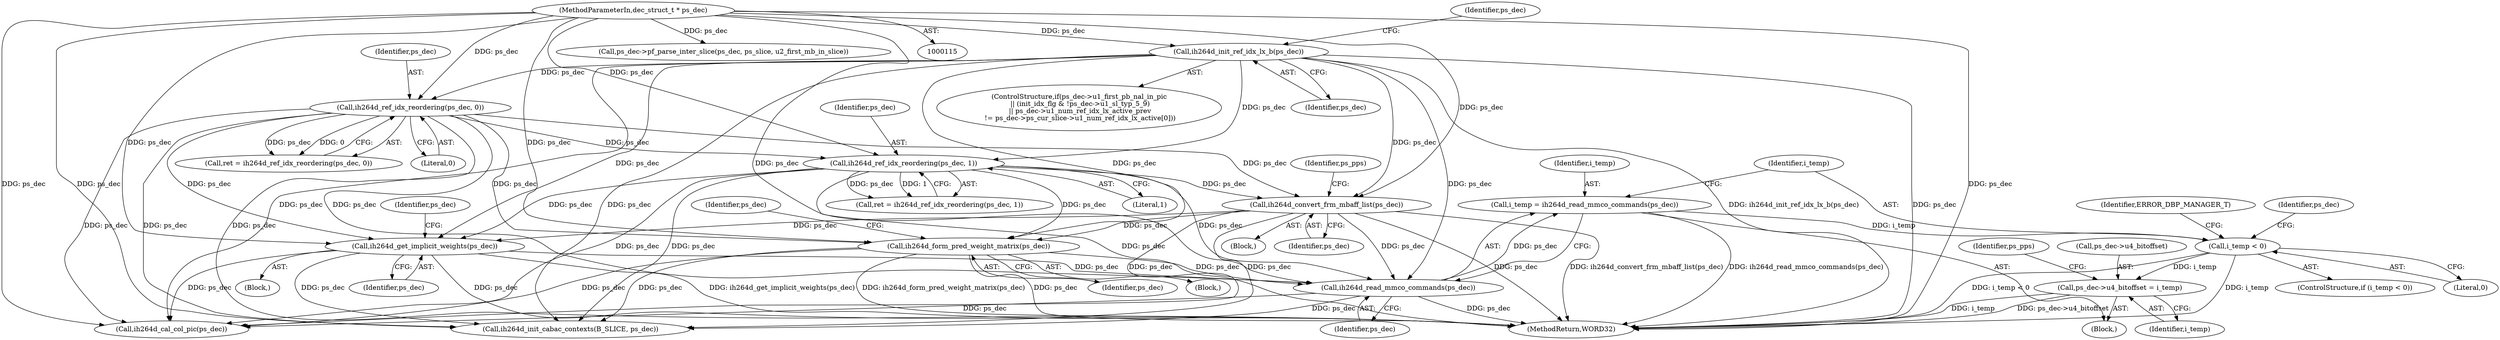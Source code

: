 digraph "0_Android_943323f1d9d3dd5c2634deb26cbe72343ca6b3db_0@pointer" {
"1000929" [label="(Call,ps_dec->u4_bitoffset = i_temp)"];
"1000923" [label="(Call,i_temp < 0)"];
"1000918" [label="(Call,i_temp = ih264d_read_mmco_commands(ps_dec))"];
"1000920" [label="(Call,ih264d_read_mmco_commands(ps_dec))"];
"1000454" [label="(Call,ih264d_ref_idx_reordering(ps_dec, 1))"];
"1000404" [label="(Call,ih264d_ref_idx_reordering(ps_dec, 0))"];
"1000352" [label="(Call,ih264d_init_ref_idx_lx_b(ps_dec))"];
"1000116" [label="(MethodParameterIn,dec_struct_t * ps_dec)"];
"1000882" [label="(Call,ih264d_get_implicit_weights(ps_dec))"];
"1000833" [label="(Call,ih264d_convert_frm_mbaff_list(ps_dec))"];
"1000853" [label="(Call,ih264d_form_pred_weight_matrix(ps_dec))"];
"1000854" [label="(Identifier,ps_dec)"];
"1000922" [label="(ControlStructure,if (i_temp < 0))"];
"1000452" [label="(Call,ret = ih264d_ref_idx_reordering(ps_dec, 1))"];
"1000857" [label="(Identifier,ps_dec)"];
"1000930" [label="(Call,ps_dec->u4_bitoffset)"];
"1000923" [label="(Call,i_temp < 0)"];
"1000882" [label="(Call,ih264d_get_implicit_weights(ps_dec))"];
"1000925" [label="(Literal,0)"];
"1000116" [label="(MethodParameterIn,dec_struct_t * ps_dec)"];
"1000945" [label="(Identifier,ps_pps)"];
"1000883" [label="(Identifier,ps_dec)"];
"1000404" [label="(Call,ih264d_ref_idx_reordering(ps_dec, 0))"];
"1000353" [label="(Identifier,ps_dec)"];
"1000869" [label="(Block,)"];
"1000454" [label="(Call,ih264d_ref_idx_reordering(ps_dec, 1))"];
"1000402" [label="(Call,ret = ih264d_ref_idx_reordering(ps_dec, 0))"];
"1000834" [label="(Identifier,ps_dec)"];
"1001235" [label="(MethodReturn,WORD32)"];
"1000933" [label="(Identifier,i_temp)"];
"1001223" [label="(Call,ps_dec->pf_parse_inter_slice(ps_dec, ps_slice, u2_first_mb_in_slice))"];
"1001150" [label="(Call,ih264d_init_cabac_contexts(B_SLICE, ps_dec))"];
"1000924" [label="(Identifier,i_temp)"];
"1000895" [label="(Identifier,ps_dec)"];
"1000329" [label="(ControlStructure,if(ps_dec->u1_first_pb_nal_in_pic\n || (init_idx_flg & !ps_dec->u1_sl_typ_5_9)\n || ps_dec->u1_num_ref_idx_lx_active_prev\n != ps_dec->ps_cur_slice->u1_num_ref_idx_lx_active[0]))"];
"1000456" [label="(Literal,1)"];
"1000841" [label="(Block,)"];
"1000838" [label="(Identifier,ps_pps)"];
"1000929" [label="(Call,ps_dec->u4_bitoffset = i_temp)"];
"1000918" [label="(Call,i_temp = ih264d_read_mmco_commands(ps_dec))"];
"1000833" [label="(Call,ih264d_convert_frm_mbaff_list(ps_dec))"];
"1001203" [label="(Call,ih264d_cal_col_pic(ps_dec))"];
"1000405" [label="(Identifier,ps_dec)"];
"1000919" [label="(Identifier,i_temp)"];
"1000928" [label="(Identifier,ERROR_DBP_MANAGER_T)"];
"1000406" [label="(Literal,0)"];
"1000455" [label="(Identifier,ps_dec)"];
"1000920" [label="(Call,ih264d_read_mmco_commands(ps_dec))"];
"1000352" [label="(Call,ih264d_init_ref_idx_lx_b(ps_dec))"];
"1000357" [label="(Identifier,ps_dec)"];
"1000921" [label="(Identifier,ps_dec)"];
"1000832" [label="(Block,)"];
"1000931" [label="(Identifier,ps_dec)"];
"1000917" [label="(Block,)"];
"1000853" [label="(Call,ih264d_form_pred_weight_matrix(ps_dec))"];
"1000929" -> "1000917"  [label="AST: "];
"1000929" -> "1000933"  [label="CFG: "];
"1000930" -> "1000929"  [label="AST: "];
"1000933" -> "1000929"  [label="AST: "];
"1000945" -> "1000929"  [label="CFG: "];
"1000929" -> "1001235"  [label="DDG: i_temp"];
"1000929" -> "1001235"  [label="DDG: ps_dec->u4_bitoffset"];
"1000923" -> "1000929"  [label="DDG: i_temp"];
"1000923" -> "1000922"  [label="AST: "];
"1000923" -> "1000925"  [label="CFG: "];
"1000924" -> "1000923"  [label="AST: "];
"1000925" -> "1000923"  [label="AST: "];
"1000928" -> "1000923"  [label="CFG: "];
"1000931" -> "1000923"  [label="CFG: "];
"1000923" -> "1001235"  [label="DDG: i_temp < 0"];
"1000923" -> "1001235"  [label="DDG: i_temp"];
"1000918" -> "1000923"  [label="DDG: i_temp"];
"1000918" -> "1000917"  [label="AST: "];
"1000918" -> "1000920"  [label="CFG: "];
"1000919" -> "1000918"  [label="AST: "];
"1000920" -> "1000918"  [label="AST: "];
"1000924" -> "1000918"  [label="CFG: "];
"1000918" -> "1001235"  [label="DDG: ih264d_read_mmco_commands(ps_dec)"];
"1000920" -> "1000918"  [label="DDG: ps_dec"];
"1000920" -> "1000921"  [label="CFG: "];
"1000921" -> "1000920"  [label="AST: "];
"1000920" -> "1001235"  [label="DDG: ps_dec"];
"1000454" -> "1000920"  [label="DDG: ps_dec"];
"1000882" -> "1000920"  [label="DDG: ps_dec"];
"1000352" -> "1000920"  [label="DDG: ps_dec"];
"1000853" -> "1000920"  [label="DDG: ps_dec"];
"1000404" -> "1000920"  [label="DDG: ps_dec"];
"1000833" -> "1000920"  [label="DDG: ps_dec"];
"1000116" -> "1000920"  [label="DDG: ps_dec"];
"1000920" -> "1001150"  [label="DDG: ps_dec"];
"1000920" -> "1001203"  [label="DDG: ps_dec"];
"1000454" -> "1000452"  [label="AST: "];
"1000454" -> "1000456"  [label="CFG: "];
"1000455" -> "1000454"  [label="AST: "];
"1000456" -> "1000454"  [label="AST: "];
"1000452" -> "1000454"  [label="CFG: "];
"1000454" -> "1001235"  [label="DDG: ps_dec"];
"1000454" -> "1000452"  [label="DDG: ps_dec"];
"1000454" -> "1000452"  [label="DDG: 1"];
"1000404" -> "1000454"  [label="DDG: ps_dec"];
"1000352" -> "1000454"  [label="DDG: ps_dec"];
"1000116" -> "1000454"  [label="DDG: ps_dec"];
"1000454" -> "1000833"  [label="DDG: ps_dec"];
"1000454" -> "1000853"  [label="DDG: ps_dec"];
"1000454" -> "1000882"  [label="DDG: ps_dec"];
"1000454" -> "1001150"  [label="DDG: ps_dec"];
"1000454" -> "1001203"  [label="DDG: ps_dec"];
"1000404" -> "1000402"  [label="AST: "];
"1000404" -> "1000406"  [label="CFG: "];
"1000405" -> "1000404"  [label="AST: "];
"1000406" -> "1000404"  [label="AST: "];
"1000402" -> "1000404"  [label="CFG: "];
"1000404" -> "1001235"  [label="DDG: ps_dec"];
"1000404" -> "1000402"  [label="DDG: ps_dec"];
"1000404" -> "1000402"  [label="DDG: 0"];
"1000352" -> "1000404"  [label="DDG: ps_dec"];
"1000116" -> "1000404"  [label="DDG: ps_dec"];
"1000404" -> "1000833"  [label="DDG: ps_dec"];
"1000404" -> "1000853"  [label="DDG: ps_dec"];
"1000404" -> "1000882"  [label="DDG: ps_dec"];
"1000404" -> "1001150"  [label="DDG: ps_dec"];
"1000404" -> "1001203"  [label="DDG: ps_dec"];
"1000352" -> "1000329"  [label="AST: "];
"1000352" -> "1000353"  [label="CFG: "];
"1000353" -> "1000352"  [label="AST: "];
"1000357" -> "1000352"  [label="CFG: "];
"1000352" -> "1001235"  [label="DDG: ps_dec"];
"1000352" -> "1001235"  [label="DDG: ih264d_init_ref_idx_lx_b(ps_dec)"];
"1000116" -> "1000352"  [label="DDG: ps_dec"];
"1000352" -> "1000833"  [label="DDG: ps_dec"];
"1000352" -> "1000853"  [label="DDG: ps_dec"];
"1000352" -> "1000882"  [label="DDG: ps_dec"];
"1000352" -> "1001150"  [label="DDG: ps_dec"];
"1000352" -> "1001203"  [label="DDG: ps_dec"];
"1000116" -> "1000115"  [label="AST: "];
"1000116" -> "1001235"  [label="DDG: ps_dec"];
"1000116" -> "1000833"  [label="DDG: ps_dec"];
"1000116" -> "1000853"  [label="DDG: ps_dec"];
"1000116" -> "1000882"  [label="DDG: ps_dec"];
"1000116" -> "1001150"  [label="DDG: ps_dec"];
"1000116" -> "1001203"  [label="DDG: ps_dec"];
"1000116" -> "1001223"  [label="DDG: ps_dec"];
"1000882" -> "1000869"  [label="AST: "];
"1000882" -> "1000883"  [label="CFG: "];
"1000883" -> "1000882"  [label="AST: "];
"1000895" -> "1000882"  [label="CFG: "];
"1000882" -> "1001235"  [label="DDG: ps_dec"];
"1000882" -> "1001235"  [label="DDG: ih264d_get_implicit_weights(ps_dec)"];
"1000833" -> "1000882"  [label="DDG: ps_dec"];
"1000882" -> "1001150"  [label="DDG: ps_dec"];
"1000882" -> "1001203"  [label="DDG: ps_dec"];
"1000833" -> "1000832"  [label="AST: "];
"1000833" -> "1000834"  [label="CFG: "];
"1000834" -> "1000833"  [label="AST: "];
"1000838" -> "1000833"  [label="CFG: "];
"1000833" -> "1001235"  [label="DDG: ps_dec"];
"1000833" -> "1001235"  [label="DDG: ih264d_convert_frm_mbaff_list(ps_dec)"];
"1000833" -> "1000853"  [label="DDG: ps_dec"];
"1000833" -> "1001150"  [label="DDG: ps_dec"];
"1000833" -> "1001203"  [label="DDG: ps_dec"];
"1000853" -> "1000841"  [label="AST: "];
"1000853" -> "1000854"  [label="CFG: "];
"1000854" -> "1000853"  [label="AST: "];
"1000857" -> "1000853"  [label="CFG: "];
"1000853" -> "1001235"  [label="DDG: ih264d_form_pred_weight_matrix(ps_dec)"];
"1000853" -> "1001235"  [label="DDG: ps_dec"];
"1000853" -> "1001150"  [label="DDG: ps_dec"];
"1000853" -> "1001203"  [label="DDG: ps_dec"];
}
